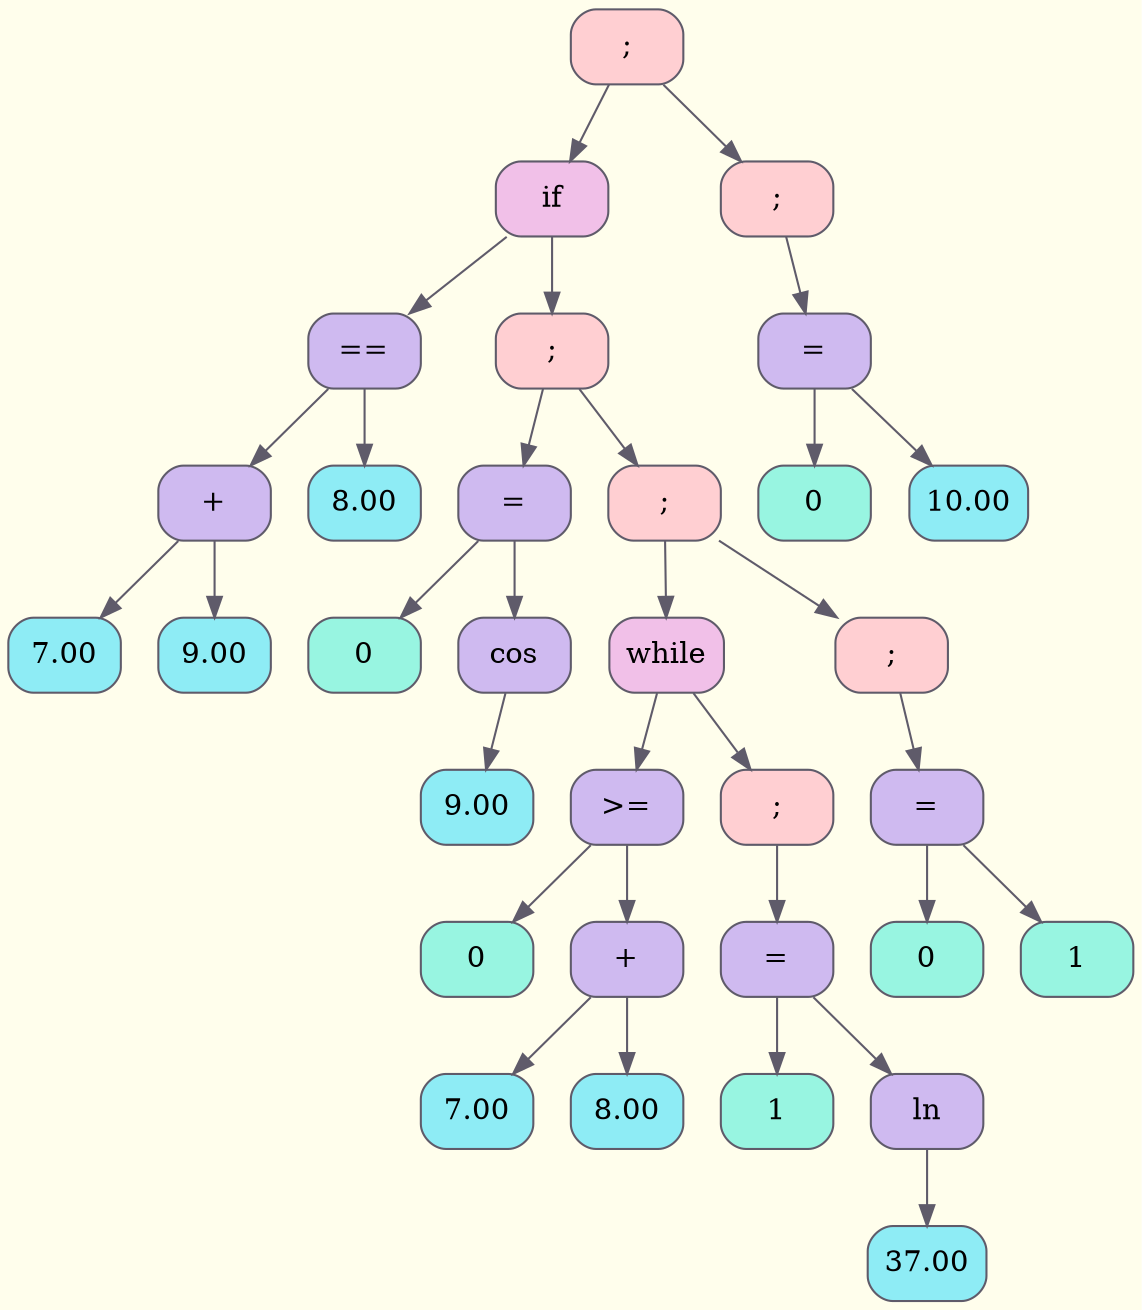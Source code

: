 digraph Tree {
	rankdir = TB;
	node [shape = record];
	edge [color = "#5F5B6A"];
	bgcolor = "#FFFEEC";
	node0x610ec5f65820 [color = "#5F5B6A", shape = Mrecord, style = filled, fillcolor = "#FFCFD2", label = "{;}"];
		node0x610ec5f65820 -> node0x610ec5f65790
	node0x610ec5f65790 [color = "#5F5B6A", shape = Mrecord, style = filled, fillcolor = "#F1C0E8", label = "{if}"];
		node0x610ec5f65790 -> node0x610ec5f65520
	node0x610ec5f65520 [color = "#5F5B6A", shape = Mrecord, style = filled, fillcolor = "#CFBAF0", label = "{==}"];
		node0x610ec5f65520 -> node0x610ec5f654f0
	node0x610ec5f654f0 [color = "#5F5B6A", shape = Mrecord, style = filled, fillcolor = "#CFBAF0", label = "{+}"];
		node0x610ec5f654f0 -> node0x610ec5f64930
	node0x610ec5f64930 [color = "#5F5B6A", shape = Mrecord, style = filled, fillcolor = "#8EECF5", label = "{7.00}"];
		node0x610ec5f654f0 -> node0x610ec5f64990
	node0x610ec5f64990 [color = "#5F5B6A", shape = Mrecord, style = filled, fillcolor = "#8EECF5", label = "{9.00}"];
		node0x610ec5f65520 -> node0x610ec5f649f0
	node0x610ec5f649f0 [color = "#5F5B6A", shape = Mrecord, style = filled, fillcolor = "#8EECF5", label = "{8.00}"];
		node0x610ec5f65790 -> node0x610ec5f65760
	node0x610ec5f65760 [color = "#5F5B6A", shape = Mrecord, style = filled, fillcolor = "#FFCFD2", label = "{;}"];
		node0x610ec5f65760 -> node0x610ec5f65580
	node0x610ec5f65580 [color = "#5F5B6A", shape = Mrecord, style = filled, fillcolor = "#CFBAF0", label = "{=}"];
		node0x610ec5f65580 -> node0x610ec5f64a80
	node0x610ec5f64a80 [color = "#5F5B6A", shape = Mrecord, style = filled, fillcolor = "#98F5E1", label = "{0}"];
		node0x610ec5f65580 -> node0x610ec5f65550
	node0x610ec5f65550 [color = "#5F5B6A", shape = Mrecord, style = filled, fillcolor = "#CFBAF0", label = "{cos}"];
		node0x610ec5f65550 -> node0x610ec5f64b40
	node0x610ec5f64b40 [color = "#5F5B6A", shape = Mrecord, style = filled, fillcolor = "#8EECF5", label = "{9.00}"];
		node0x610ec5f65760 -> node0x610ec5f65730
	node0x610ec5f65730 [color = "#5F5B6A", shape = Mrecord, style = filled, fillcolor = "#FFCFD2", label = "{;}"];
		node0x610ec5f65730 -> node0x610ec5f656a0
	node0x610ec5f656a0 [color = "#5F5B6A", shape = Mrecord, style = filled, fillcolor = "#F1C0E8", label = "{while}"];
		node0x610ec5f656a0 -> node0x610ec5f655e0
	node0x610ec5f655e0 [color = "#5F5B6A", shape = Mrecord, style = filled, fillcolor = "#CFBAF0", label = "{&gt;=}"];
		node0x610ec5f655e0 -> node0x610ec5f64c30
	node0x610ec5f64c30 [color = "#5F5B6A", shape = Mrecord, style = filled, fillcolor = "#98F5E1", label = "{0}"];
		node0x610ec5f655e0 -> node0x610ec5f655b0
	node0x610ec5f655b0 [color = "#5F5B6A", shape = Mrecord, style = filled, fillcolor = "#CFBAF0", label = "{+}"];
		node0x610ec5f655b0 -> node0x610ec5f64c90
	node0x610ec5f64c90 [color = "#5F5B6A", shape = Mrecord, style = filled, fillcolor = "#8EECF5", label = "{7.00}"];
		node0x610ec5f655b0 -> node0x610ec5f64cf0
	node0x610ec5f64cf0 [color = "#5F5B6A", shape = Mrecord, style = filled, fillcolor = "#8EECF5", label = "{8.00}"];
		node0x610ec5f656a0 -> node0x610ec5f65670
	node0x610ec5f65670 [color = "#5F5B6A", shape = Mrecord, style = filled, fillcolor = "#FFCFD2", label = "{;}"];
		node0x610ec5f65670 -> node0x610ec5f65640
	node0x610ec5f65640 [color = "#5F5B6A", shape = Mrecord, style = filled, fillcolor = "#CFBAF0", label = "{=}"];
		node0x610ec5f65640 -> node0x610ec5f64d80
	node0x610ec5f64d80 [color = "#5F5B6A", shape = Mrecord, style = filled, fillcolor = "#98F5E1", label = "{1}"];
		node0x610ec5f65640 -> node0x610ec5f65610
	node0x610ec5f65610 [color = "#5F5B6A", shape = Mrecord, style = filled, fillcolor = "#CFBAF0", label = "{ln}"];
		node0x610ec5f65610 -> node0x610ec5f64e40
	node0x610ec5f64e40 [color = "#5F5B6A", shape = Mrecord, style = filled, fillcolor = "#8EECF5", label = "{37.00}"];
		node0x610ec5f65730 -> node0x610ec5f65700
	node0x610ec5f65700 [color = "#5F5B6A", shape = Mrecord, style = filled, fillcolor = "#FFCFD2", label = "{;}"];
		node0x610ec5f65700 -> node0x610ec5f656d0
	node0x610ec5f656d0 [color = "#5F5B6A", shape = Mrecord, style = filled, fillcolor = "#CFBAF0", label = "{=}"];
		node0x610ec5f656d0 -> node0x610ec5f64f00
	node0x610ec5f64f00 [color = "#5F5B6A", shape = Mrecord, style = filled, fillcolor = "#98F5E1", label = "{0}"];
		node0x610ec5f656d0 -> node0x610ec5f64f60
	node0x610ec5f64f60 [color = "#5F5B6A", shape = Mrecord, style = filled, fillcolor = "#98F5E1", label = "{1}"];
		node0x610ec5f65820 -> node0x610ec5f657f0
	node0x610ec5f657f0 [color = "#5F5B6A", shape = Mrecord, style = filled, fillcolor = "#FFCFD2", label = "{;}"];
		node0x610ec5f657f0 -> node0x610ec5f657c0
	node0x610ec5f657c0 [color = "#5F5B6A", shape = Mrecord, style = filled, fillcolor = "#CFBAF0", label = "{=}"];
		node0x610ec5f657c0 -> node0x610ec5f64ff0
	node0x610ec5f64ff0 [color = "#5F5B6A", shape = Mrecord, style = filled, fillcolor = "#98F5E1", label = "{0}"];
		node0x610ec5f657c0 -> node0x610ec5f65050
	node0x610ec5f65050 [color = "#5F5B6A", shape = Mrecord, style = filled, fillcolor = "#8EECF5", label = "{10.00}"];
}
